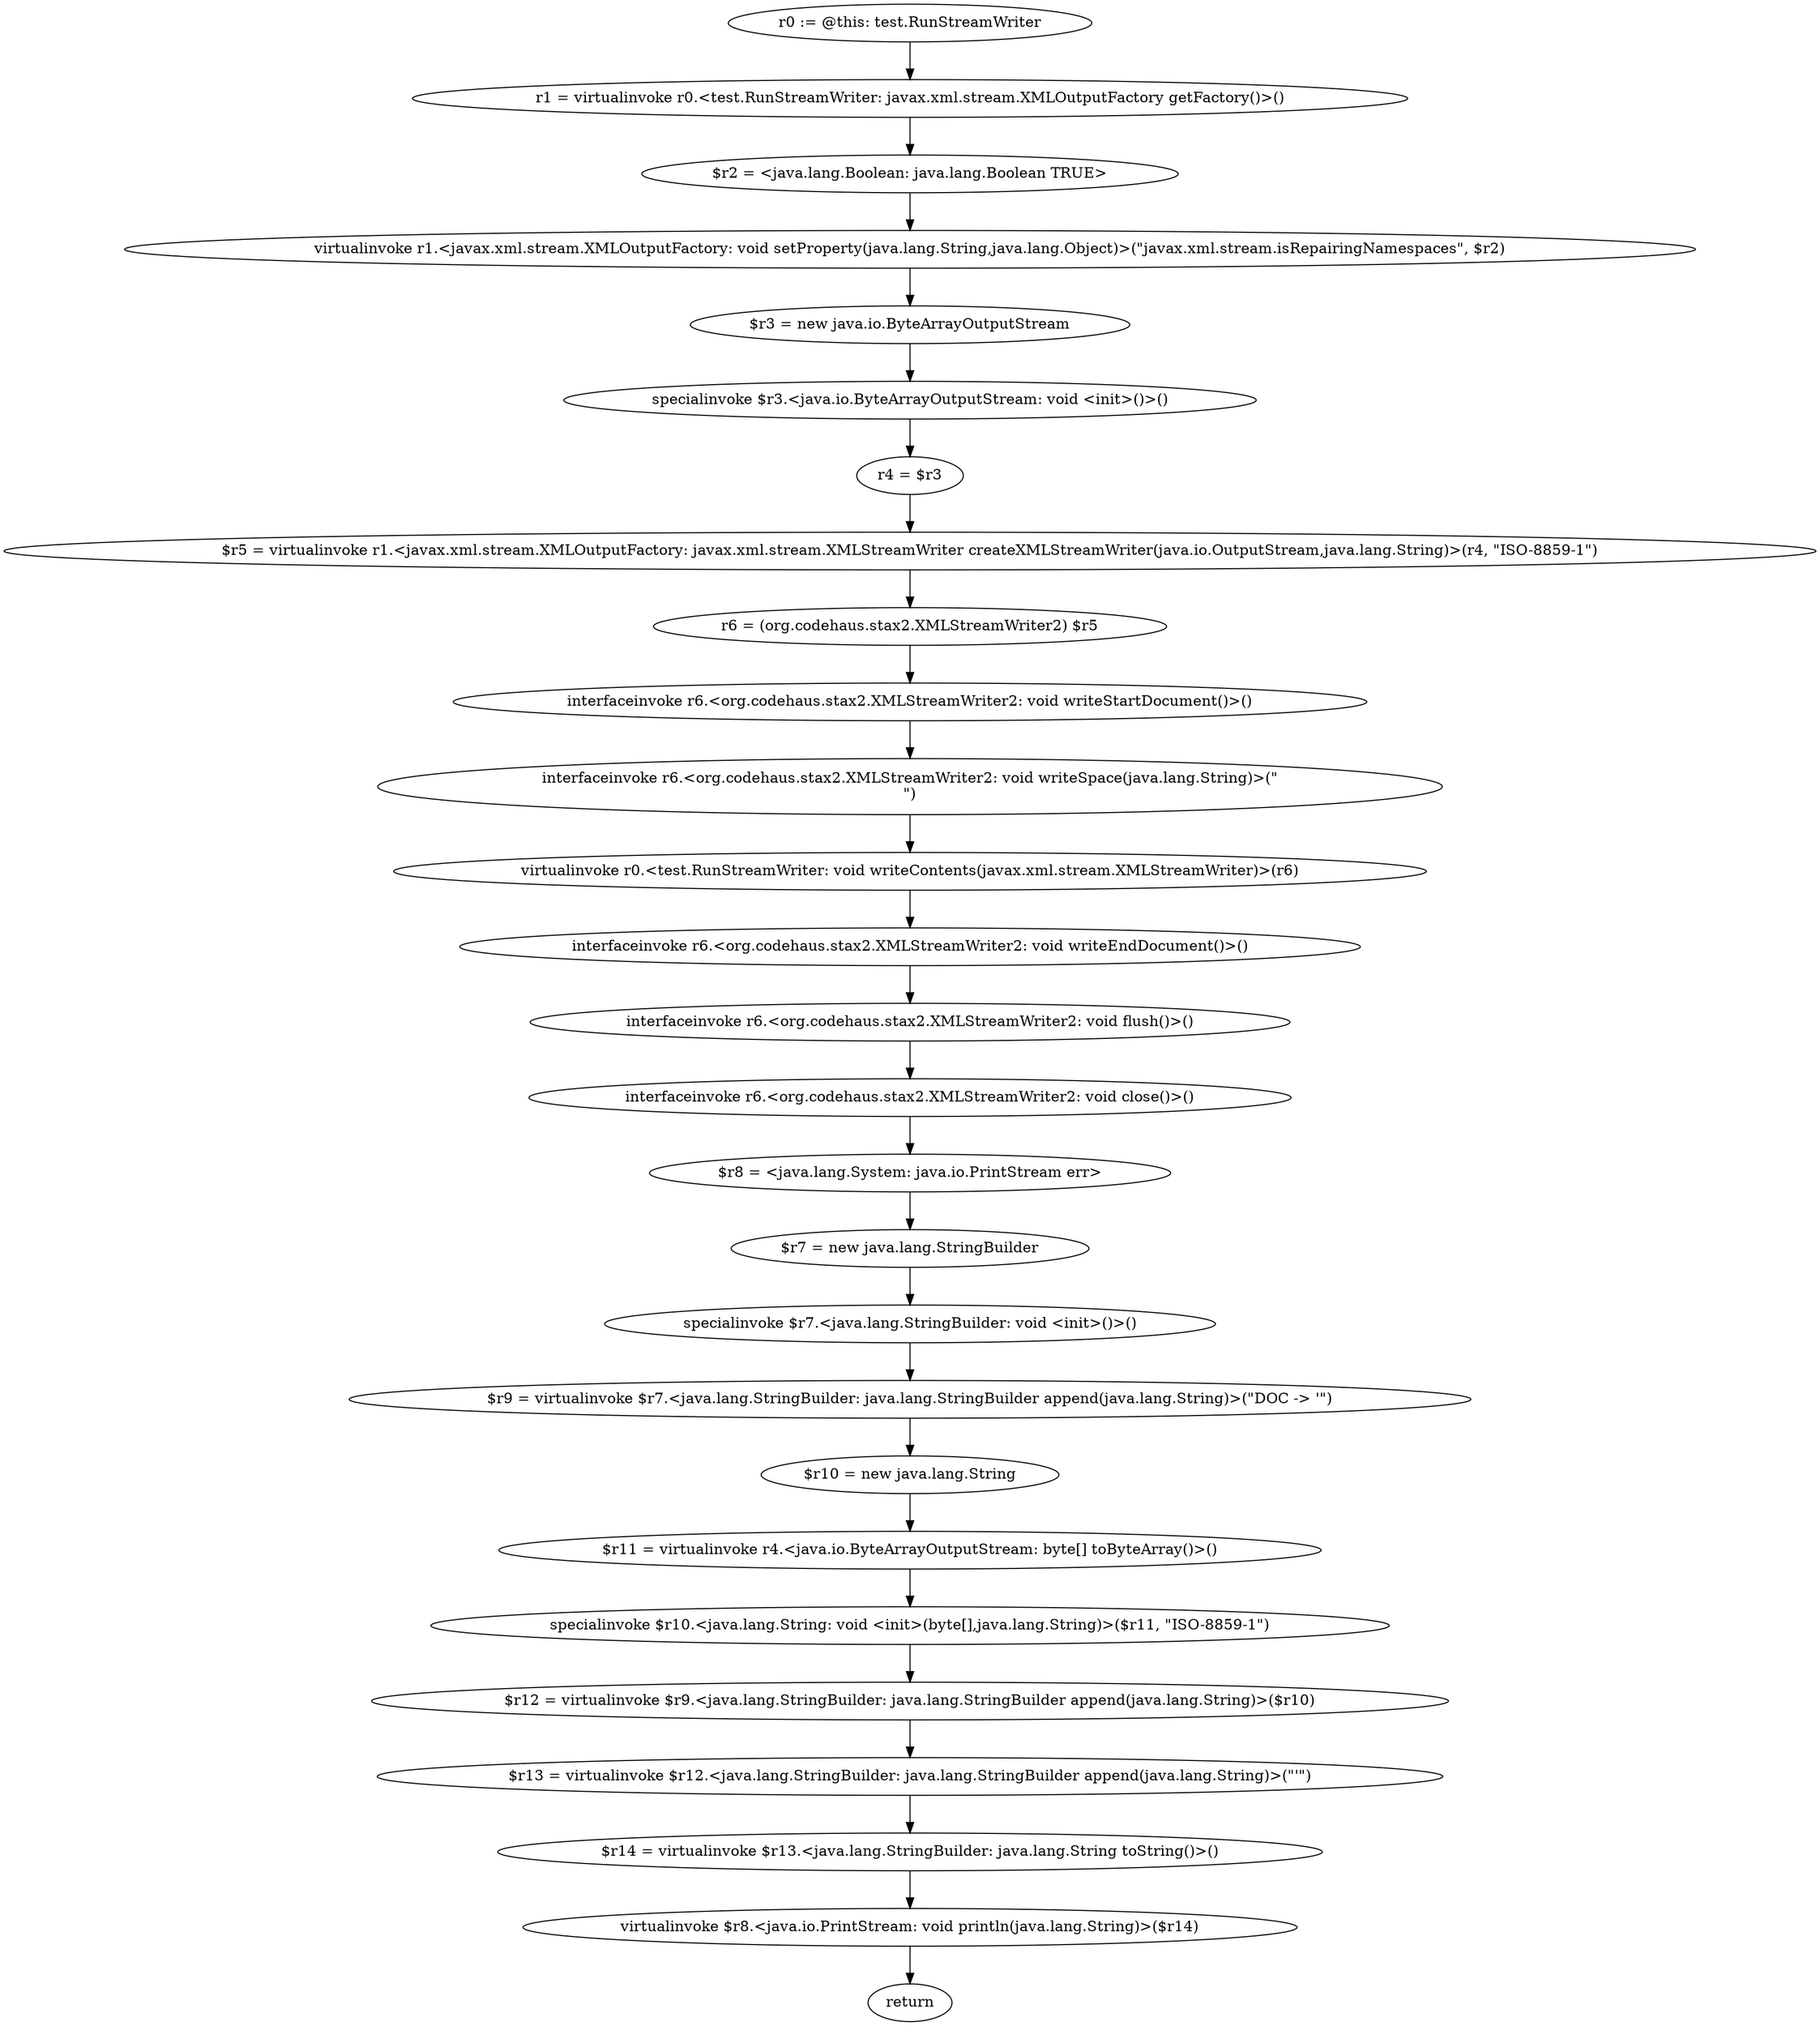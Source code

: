 digraph "unitGraph" {
    "r0 := @this: test.RunStreamWriter"
    "r1 = virtualinvoke r0.<test.RunStreamWriter: javax.xml.stream.XMLOutputFactory getFactory()>()"
    "$r2 = <java.lang.Boolean: java.lang.Boolean TRUE>"
    "virtualinvoke r1.<javax.xml.stream.XMLOutputFactory: void setProperty(java.lang.String,java.lang.Object)>(\"javax.xml.stream.isRepairingNamespaces\", $r2)"
    "$r3 = new java.io.ByteArrayOutputStream"
    "specialinvoke $r3.<java.io.ByteArrayOutputStream: void <init>()>()"
    "r4 = $r3"
    "$r5 = virtualinvoke r1.<javax.xml.stream.XMLOutputFactory: javax.xml.stream.XMLStreamWriter createXMLStreamWriter(java.io.OutputStream,java.lang.String)>(r4, \"ISO-8859-1\")"
    "r6 = (org.codehaus.stax2.XMLStreamWriter2) $r5"
    "interfaceinvoke r6.<org.codehaus.stax2.XMLStreamWriter2: void writeStartDocument()>()"
    "interfaceinvoke r6.<org.codehaus.stax2.XMLStreamWriter2: void writeSpace(java.lang.String)>(\"\n\")"
    "virtualinvoke r0.<test.RunStreamWriter: void writeContents(javax.xml.stream.XMLStreamWriter)>(r6)"
    "interfaceinvoke r6.<org.codehaus.stax2.XMLStreamWriter2: void writeEndDocument()>()"
    "interfaceinvoke r6.<org.codehaus.stax2.XMLStreamWriter2: void flush()>()"
    "interfaceinvoke r6.<org.codehaus.stax2.XMLStreamWriter2: void close()>()"
    "$r8 = <java.lang.System: java.io.PrintStream err>"
    "$r7 = new java.lang.StringBuilder"
    "specialinvoke $r7.<java.lang.StringBuilder: void <init>()>()"
    "$r9 = virtualinvoke $r7.<java.lang.StringBuilder: java.lang.StringBuilder append(java.lang.String)>(\"DOC -> \'\")"
    "$r10 = new java.lang.String"
    "$r11 = virtualinvoke r4.<java.io.ByteArrayOutputStream: byte[] toByteArray()>()"
    "specialinvoke $r10.<java.lang.String: void <init>(byte[],java.lang.String)>($r11, \"ISO-8859-1\")"
    "$r12 = virtualinvoke $r9.<java.lang.StringBuilder: java.lang.StringBuilder append(java.lang.String)>($r10)"
    "$r13 = virtualinvoke $r12.<java.lang.StringBuilder: java.lang.StringBuilder append(java.lang.String)>(\"\'\")"
    "$r14 = virtualinvoke $r13.<java.lang.StringBuilder: java.lang.String toString()>()"
    "virtualinvoke $r8.<java.io.PrintStream: void println(java.lang.String)>($r14)"
    "return"
    "r0 := @this: test.RunStreamWriter"->"r1 = virtualinvoke r0.<test.RunStreamWriter: javax.xml.stream.XMLOutputFactory getFactory()>()";
    "r1 = virtualinvoke r0.<test.RunStreamWriter: javax.xml.stream.XMLOutputFactory getFactory()>()"->"$r2 = <java.lang.Boolean: java.lang.Boolean TRUE>";
    "$r2 = <java.lang.Boolean: java.lang.Boolean TRUE>"->"virtualinvoke r1.<javax.xml.stream.XMLOutputFactory: void setProperty(java.lang.String,java.lang.Object)>(\"javax.xml.stream.isRepairingNamespaces\", $r2)";
    "virtualinvoke r1.<javax.xml.stream.XMLOutputFactory: void setProperty(java.lang.String,java.lang.Object)>(\"javax.xml.stream.isRepairingNamespaces\", $r2)"->"$r3 = new java.io.ByteArrayOutputStream";
    "$r3 = new java.io.ByteArrayOutputStream"->"specialinvoke $r3.<java.io.ByteArrayOutputStream: void <init>()>()";
    "specialinvoke $r3.<java.io.ByteArrayOutputStream: void <init>()>()"->"r4 = $r3";
    "r4 = $r3"->"$r5 = virtualinvoke r1.<javax.xml.stream.XMLOutputFactory: javax.xml.stream.XMLStreamWriter createXMLStreamWriter(java.io.OutputStream,java.lang.String)>(r4, \"ISO-8859-1\")";
    "$r5 = virtualinvoke r1.<javax.xml.stream.XMLOutputFactory: javax.xml.stream.XMLStreamWriter createXMLStreamWriter(java.io.OutputStream,java.lang.String)>(r4, \"ISO-8859-1\")"->"r6 = (org.codehaus.stax2.XMLStreamWriter2) $r5";
    "r6 = (org.codehaus.stax2.XMLStreamWriter2) $r5"->"interfaceinvoke r6.<org.codehaus.stax2.XMLStreamWriter2: void writeStartDocument()>()";
    "interfaceinvoke r6.<org.codehaus.stax2.XMLStreamWriter2: void writeStartDocument()>()"->"interfaceinvoke r6.<org.codehaus.stax2.XMLStreamWriter2: void writeSpace(java.lang.String)>(\"\n\")";
    "interfaceinvoke r6.<org.codehaus.stax2.XMLStreamWriter2: void writeSpace(java.lang.String)>(\"\n\")"->"virtualinvoke r0.<test.RunStreamWriter: void writeContents(javax.xml.stream.XMLStreamWriter)>(r6)";
    "virtualinvoke r0.<test.RunStreamWriter: void writeContents(javax.xml.stream.XMLStreamWriter)>(r6)"->"interfaceinvoke r6.<org.codehaus.stax2.XMLStreamWriter2: void writeEndDocument()>()";
    "interfaceinvoke r6.<org.codehaus.stax2.XMLStreamWriter2: void writeEndDocument()>()"->"interfaceinvoke r6.<org.codehaus.stax2.XMLStreamWriter2: void flush()>()";
    "interfaceinvoke r6.<org.codehaus.stax2.XMLStreamWriter2: void flush()>()"->"interfaceinvoke r6.<org.codehaus.stax2.XMLStreamWriter2: void close()>()";
    "interfaceinvoke r6.<org.codehaus.stax2.XMLStreamWriter2: void close()>()"->"$r8 = <java.lang.System: java.io.PrintStream err>";
    "$r8 = <java.lang.System: java.io.PrintStream err>"->"$r7 = new java.lang.StringBuilder";
    "$r7 = new java.lang.StringBuilder"->"specialinvoke $r7.<java.lang.StringBuilder: void <init>()>()";
    "specialinvoke $r7.<java.lang.StringBuilder: void <init>()>()"->"$r9 = virtualinvoke $r7.<java.lang.StringBuilder: java.lang.StringBuilder append(java.lang.String)>(\"DOC -> \'\")";
    "$r9 = virtualinvoke $r7.<java.lang.StringBuilder: java.lang.StringBuilder append(java.lang.String)>(\"DOC -> \'\")"->"$r10 = new java.lang.String";
    "$r10 = new java.lang.String"->"$r11 = virtualinvoke r4.<java.io.ByteArrayOutputStream: byte[] toByteArray()>()";
    "$r11 = virtualinvoke r4.<java.io.ByteArrayOutputStream: byte[] toByteArray()>()"->"specialinvoke $r10.<java.lang.String: void <init>(byte[],java.lang.String)>($r11, \"ISO-8859-1\")";
    "specialinvoke $r10.<java.lang.String: void <init>(byte[],java.lang.String)>($r11, \"ISO-8859-1\")"->"$r12 = virtualinvoke $r9.<java.lang.StringBuilder: java.lang.StringBuilder append(java.lang.String)>($r10)";
    "$r12 = virtualinvoke $r9.<java.lang.StringBuilder: java.lang.StringBuilder append(java.lang.String)>($r10)"->"$r13 = virtualinvoke $r12.<java.lang.StringBuilder: java.lang.StringBuilder append(java.lang.String)>(\"\'\")";
    "$r13 = virtualinvoke $r12.<java.lang.StringBuilder: java.lang.StringBuilder append(java.lang.String)>(\"\'\")"->"$r14 = virtualinvoke $r13.<java.lang.StringBuilder: java.lang.String toString()>()";
    "$r14 = virtualinvoke $r13.<java.lang.StringBuilder: java.lang.String toString()>()"->"virtualinvoke $r8.<java.io.PrintStream: void println(java.lang.String)>($r14)";
    "virtualinvoke $r8.<java.io.PrintStream: void println(java.lang.String)>($r14)"->"return";
}
